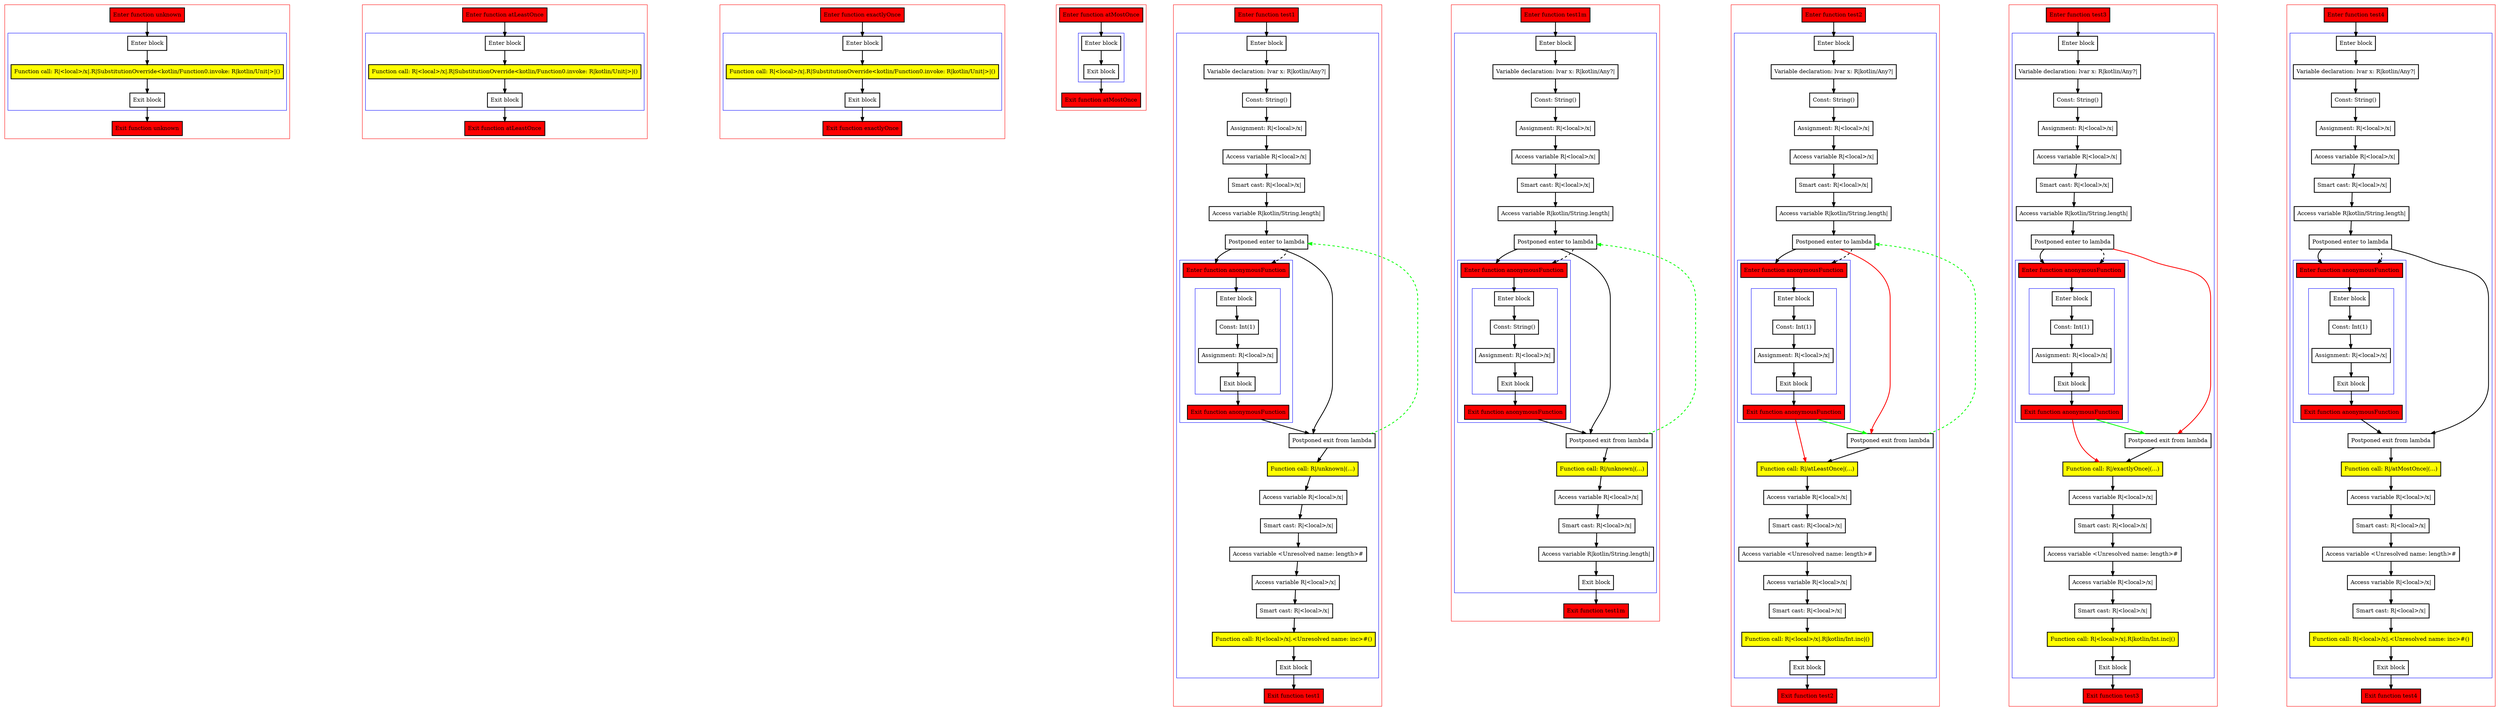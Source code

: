 digraph flowFromInplaceLambda3_kt {
    graph [nodesep=3]
    node [shape=box penwidth=2]
    edge [penwidth=2]

    subgraph cluster_0 {
        color=red
        0 [label="Enter function unknown" style="filled" fillcolor=red];
        subgraph cluster_1 {
            color=blue
            1 [label="Enter block"];
            2 [label="Function call: R|<local>/x|.R|SubstitutionOverride<kotlin/Function0.invoke: R|kotlin/Unit|>|()" style="filled" fillcolor=yellow];
            3 [label="Exit block"];
        }
        4 [label="Exit function unknown" style="filled" fillcolor=red];
    }
    0 -> {1};
    1 -> {2};
    2 -> {3};
    3 -> {4};

    subgraph cluster_2 {
        color=red
        5 [label="Enter function atLeastOnce" style="filled" fillcolor=red];
        subgraph cluster_3 {
            color=blue
            6 [label="Enter block"];
            7 [label="Function call: R|<local>/x|.R|SubstitutionOverride<kotlin/Function0.invoke: R|kotlin/Unit|>|()" style="filled" fillcolor=yellow];
            8 [label="Exit block"];
        }
        9 [label="Exit function atLeastOnce" style="filled" fillcolor=red];
    }
    5 -> {6};
    6 -> {7};
    7 -> {8};
    8 -> {9};

    subgraph cluster_4 {
        color=red
        10 [label="Enter function exactlyOnce" style="filled" fillcolor=red];
        subgraph cluster_5 {
            color=blue
            11 [label="Enter block"];
            12 [label="Function call: R|<local>/x|.R|SubstitutionOverride<kotlin/Function0.invoke: R|kotlin/Unit|>|()" style="filled" fillcolor=yellow];
            13 [label="Exit block"];
        }
        14 [label="Exit function exactlyOnce" style="filled" fillcolor=red];
    }
    10 -> {11};
    11 -> {12};
    12 -> {13};
    13 -> {14};

    subgraph cluster_6 {
        color=red
        15 [label="Enter function atMostOnce" style="filled" fillcolor=red];
        subgraph cluster_7 {
            color=blue
            16 [label="Enter block"];
            17 [label="Exit block"];
        }
        18 [label="Exit function atMostOnce" style="filled" fillcolor=red];
    }
    15 -> {16};
    16 -> {17};
    17 -> {18};

    subgraph cluster_8 {
        color=red
        19 [label="Enter function test1" style="filled" fillcolor=red];
        subgraph cluster_9 {
            color=blue
            20 [label="Enter block"];
            21 [label="Variable declaration: lvar x: R|kotlin/Any?|"];
            22 [label="Const: String()"];
            23 [label="Assignment: R|<local>/x|"];
            24 [label="Access variable R|<local>/x|"];
            25 [label="Smart cast: R|<local>/x|"];
            26 [label="Access variable R|kotlin/String.length|"];
            27 [label="Postponed enter to lambda"];
            subgraph cluster_10 {
                color=blue
                38 [label="Enter function anonymousFunction" style="filled" fillcolor=red];
                subgraph cluster_11 {
                    color=blue
                    39 [label="Enter block"];
                    40 [label="Const: Int(1)"];
                    41 [label="Assignment: R|<local>/x|"];
                    42 [label="Exit block"];
                }
                43 [label="Exit function anonymousFunction" style="filled" fillcolor=red];
            }
            28 [label="Postponed exit from lambda"];
            29 [label="Function call: R|/unknown|(...)" style="filled" fillcolor=yellow];
            30 [label="Access variable R|<local>/x|"];
            31 [label="Smart cast: R|<local>/x|"];
            32 [label="Access variable <Unresolved name: length>#"];
            33 [label="Access variable R|<local>/x|"];
            34 [label="Smart cast: R|<local>/x|"];
            35 [label="Function call: R|<local>/x|.<Unresolved name: inc>#()" style="filled" fillcolor=yellow];
            36 [label="Exit block"];
        }
        37 [label="Exit function test1" style="filled" fillcolor=red];
    }
    19 -> {20};
    20 -> {21};
    21 -> {22};
    22 -> {23};
    23 -> {24};
    24 -> {25};
    25 -> {26};
    26 -> {27};
    27 -> {28 38};
    27 -> {38} [style=dashed];
    28 -> {29};
    28 -> {27} [color=green style=dashed];
    29 -> {30};
    30 -> {31};
    31 -> {32};
    32 -> {33};
    33 -> {34};
    34 -> {35};
    35 -> {36};
    36 -> {37};
    38 -> {39};
    39 -> {40};
    40 -> {41};
    41 -> {42};
    42 -> {43};
    43 -> {28};

    subgraph cluster_12 {
        color=red
        44 [label="Enter function test1m" style="filled" fillcolor=red];
        subgraph cluster_13 {
            color=blue
            45 [label="Enter block"];
            46 [label="Variable declaration: lvar x: R|kotlin/Any?|"];
            47 [label="Const: String()"];
            48 [label="Assignment: R|<local>/x|"];
            49 [label="Access variable R|<local>/x|"];
            50 [label="Smart cast: R|<local>/x|"];
            51 [label="Access variable R|kotlin/String.length|"];
            52 [label="Postponed enter to lambda"];
            subgraph cluster_14 {
                color=blue
                60 [label="Enter function anonymousFunction" style="filled" fillcolor=red];
                subgraph cluster_15 {
                    color=blue
                    61 [label="Enter block"];
                    62 [label="Const: String()"];
                    63 [label="Assignment: R|<local>/x|"];
                    64 [label="Exit block"];
                }
                65 [label="Exit function anonymousFunction" style="filled" fillcolor=red];
            }
            53 [label="Postponed exit from lambda"];
            54 [label="Function call: R|/unknown|(...)" style="filled" fillcolor=yellow];
            55 [label="Access variable R|<local>/x|"];
            56 [label="Smart cast: R|<local>/x|"];
            57 [label="Access variable R|kotlin/String.length|"];
            58 [label="Exit block"];
        }
        59 [label="Exit function test1m" style="filled" fillcolor=red];
    }
    44 -> {45};
    45 -> {46};
    46 -> {47};
    47 -> {48};
    48 -> {49};
    49 -> {50};
    50 -> {51};
    51 -> {52};
    52 -> {53 60};
    52 -> {60} [style=dashed];
    53 -> {54};
    53 -> {52} [color=green style=dashed];
    54 -> {55};
    55 -> {56};
    56 -> {57};
    57 -> {58};
    58 -> {59};
    60 -> {61};
    61 -> {62};
    62 -> {63};
    63 -> {64};
    64 -> {65};
    65 -> {53};

    subgraph cluster_16 {
        color=red
        66 [label="Enter function test2" style="filled" fillcolor=red];
        subgraph cluster_17 {
            color=blue
            67 [label="Enter block"];
            68 [label="Variable declaration: lvar x: R|kotlin/Any?|"];
            69 [label="Const: String()"];
            70 [label="Assignment: R|<local>/x|"];
            71 [label="Access variable R|<local>/x|"];
            72 [label="Smart cast: R|<local>/x|"];
            73 [label="Access variable R|kotlin/String.length|"];
            74 [label="Postponed enter to lambda"];
            subgraph cluster_18 {
                color=blue
                85 [label="Enter function anonymousFunction" style="filled" fillcolor=red];
                subgraph cluster_19 {
                    color=blue
                    86 [label="Enter block"];
                    87 [label="Const: Int(1)"];
                    88 [label="Assignment: R|<local>/x|"];
                    89 [label="Exit block"];
                }
                90 [label="Exit function anonymousFunction" style="filled" fillcolor=red];
            }
            75 [label="Postponed exit from lambda"];
            76 [label="Function call: R|/atLeastOnce|(...)" style="filled" fillcolor=yellow];
            77 [label="Access variable R|<local>/x|"];
            78 [label="Smart cast: R|<local>/x|"];
            79 [label="Access variable <Unresolved name: length>#"];
            80 [label="Access variable R|<local>/x|"];
            81 [label="Smart cast: R|<local>/x|"];
            82 [label="Function call: R|<local>/x|.R|kotlin/Int.inc|()" style="filled" fillcolor=yellow];
            83 [label="Exit block"];
        }
        84 [label="Exit function test2" style="filled" fillcolor=red];
    }
    66 -> {67};
    67 -> {68};
    68 -> {69};
    69 -> {70};
    70 -> {71};
    71 -> {72};
    72 -> {73};
    73 -> {74};
    74 -> {85};
    74 -> {75} [color=red];
    74 -> {85} [style=dashed];
    75 -> {76};
    75 -> {74} [color=green style=dashed];
    76 -> {77};
    77 -> {78};
    78 -> {79};
    79 -> {80};
    80 -> {81};
    81 -> {82};
    82 -> {83};
    83 -> {84};
    85 -> {86};
    86 -> {87};
    87 -> {88};
    88 -> {89};
    89 -> {90};
    90 -> {76} [color=red];
    90 -> {75} [color=green];

    subgraph cluster_20 {
        color=red
        91 [label="Enter function test3" style="filled" fillcolor=red];
        subgraph cluster_21 {
            color=blue
            92 [label="Enter block"];
            93 [label="Variable declaration: lvar x: R|kotlin/Any?|"];
            94 [label="Const: String()"];
            95 [label="Assignment: R|<local>/x|"];
            96 [label="Access variable R|<local>/x|"];
            97 [label="Smart cast: R|<local>/x|"];
            98 [label="Access variable R|kotlin/String.length|"];
            99 [label="Postponed enter to lambda"];
            subgraph cluster_22 {
                color=blue
                110 [label="Enter function anonymousFunction" style="filled" fillcolor=red];
                subgraph cluster_23 {
                    color=blue
                    111 [label="Enter block"];
                    112 [label="Const: Int(1)"];
                    113 [label="Assignment: R|<local>/x|"];
                    114 [label="Exit block"];
                }
                115 [label="Exit function anonymousFunction" style="filled" fillcolor=red];
            }
            100 [label="Postponed exit from lambda"];
            101 [label="Function call: R|/exactlyOnce|(...)" style="filled" fillcolor=yellow];
            102 [label="Access variable R|<local>/x|"];
            103 [label="Smart cast: R|<local>/x|"];
            104 [label="Access variable <Unresolved name: length>#"];
            105 [label="Access variable R|<local>/x|"];
            106 [label="Smart cast: R|<local>/x|"];
            107 [label="Function call: R|<local>/x|.R|kotlin/Int.inc|()" style="filled" fillcolor=yellow];
            108 [label="Exit block"];
        }
        109 [label="Exit function test3" style="filled" fillcolor=red];
    }
    91 -> {92};
    92 -> {93};
    93 -> {94};
    94 -> {95};
    95 -> {96};
    96 -> {97};
    97 -> {98};
    98 -> {99};
    99 -> {110};
    99 -> {100} [color=red];
    99 -> {110} [style=dashed];
    100 -> {101};
    101 -> {102};
    102 -> {103};
    103 -> {104};
    104 -> {105};
    105 -> {106};
    106 -> {107};
    107 -> {108};
    108 -> {109};
    110 -> {111};
    111 -> {112};
    112 -> {113};
    113 -> {114};
    114 -> {115};
    115 -> {101} [color=red];
    115 -> {100} [color=green];

    subgraph cluster_24 {
        color=red
        116 [label="Enter function test4" style="filled" fillcolor=red];
        subgraph cluster_25 {
            color=blue
            117 [label="Enter block"];
            118 [label="Variable declaration: lvar x: R|kotlin/Any?|"];
            119 [label="Const: String()"];
            120 [label="Assignment: R|<local>/x|"];
            121 [label="Access variable R|<local>/x|"];
            122 [label="Smart cast: R|<local>/x|"];
            123 [label="Access variable R|kotlin/String.length|"];
            124 [label="Postponed enter to lambda"];
            subgraph cluster_26 {
                color=blue
                135 [label="Enter function anonymousFunction" style="filled" fillcolor=red];
                subgraph cluster_27 {
                    color=blue
                    136 [label="Enter block"];
                    137 [label="Const: Int(1)"];
                    138 [label="Assignment: R|<local>/x|"];
                    139 [label="Exit block"];
                }
                140 [label="Exit function anonymousFunction" style="filled" fillcolor=red];
            }
            125 [label="Postponed exit from lambda"];
            126 [label="Function call: R|/atMostOnce|(...)" style="filled" fillcolor=yellow];
            127 [label="Access variable R|<local>/x|"];
            128 [label="Smart cast: R|<local>/x|"];
            129 [label="Access variable <Unresolved name: length>#"];
            130 [label="Access variable R|<local>/x|"];
            131 [label="Smart cast: R|<local>/x|"];
            132 [label="Function call: R|<local>/x|.<Unresolved name: inc>#()" style="filled" fillcolor=yellow];
            133 [label="Exit block"];
        }
        134 [label="Exit function test4" style="filled" fillcolor=red];
    }
    116 -> {117};
    117 -> {118};
    118 -> {119};
    119 -> {120};
    120 -> {121};
    121 -> {122};
    122 -> {123};
    123 -> {124};
    124 -> {125 135};
    124 -> {135} [style=dashed];
    125 -> {126};
    126 -> {127};
    127 -> {128};
    128 -> {129};
    129 -> {130};
    130 -> {131};
    131 -> {132};
    132 -> {133};
    133 -> {134};
    135 -> {136};
    136 -> {137};
    137 -> {138};
    138 -> {139};
    139 -> {140};
    140 -> {125};

}
